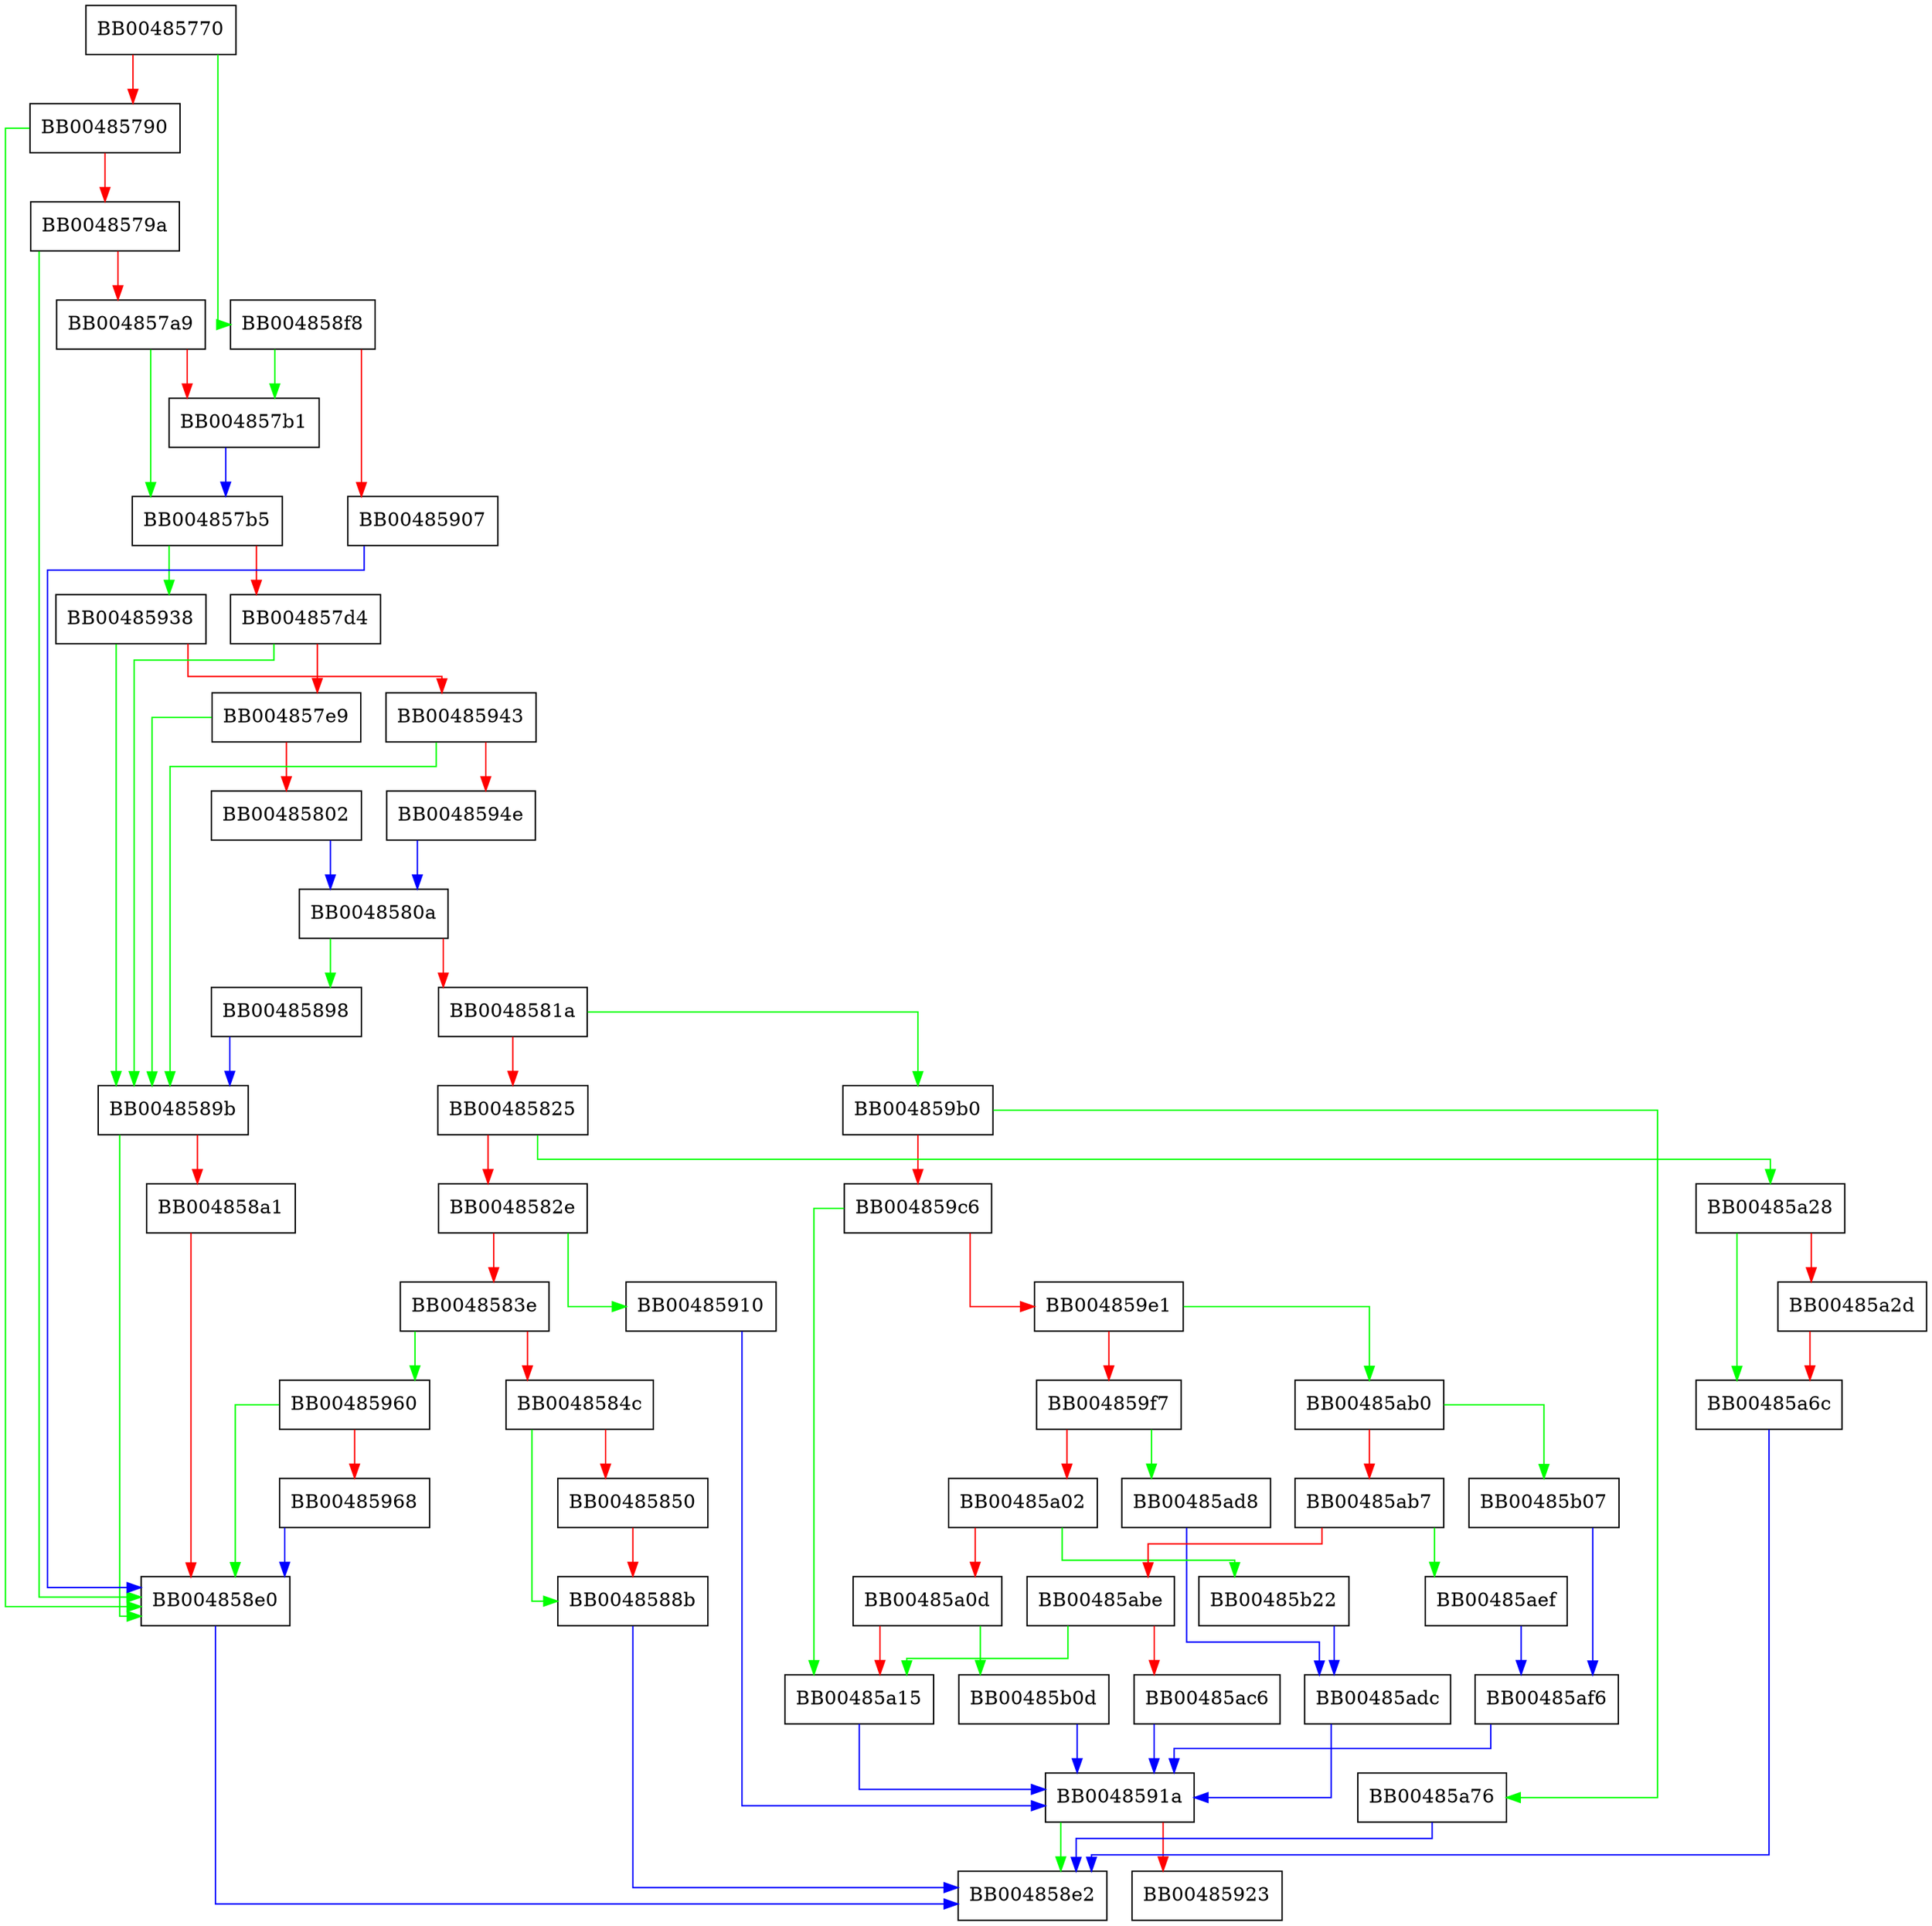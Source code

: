 digraph SSL_CONF_cmd_argv {
  node [shape="box"];
  graph [splines=ortho];
  BB00485770 -> BB004858f8 [color="green"];
  BB00485770 -> BB00485790 [color="red"];
  BB00485790 -> BB004858e0 [color="green"];
  BB00485790 -> BB0048579a [color="red"];
  BB0048579a -> BB004858e0 [color="green"];
  BB0048579a -> BB004857a9 [color="red"];
  BB004857a9 -> BB004857b5 [color="green"];
  BB004857a9 -> BB004857b1 [color="red"];
  BB004857b1 -> BB004857b5 [color="blue"];
  BB004857b5 -> BB00485938 [color="green"];
  BB004857b5 -> BB004857d4 [color="red"];
  BB004857d4 -> BB0048589b [color="green"];
  BB004857d4 -> BB004857e9 [color="red"];
  BB004857e9 -> BB0048589b [color="green"];
  BB004857e9 -> BB00485802 [color="red"];
  BB00485802 -> BB0048580a [color="blue"];
  BB0048580a -> BB00485898 [color="green"];
  BB0048580a -> BB0048581a [color="red"];
  BB0048581a -> BB004859b0 [color="green"];
  BB0048581a -> BB00485825 [color="red"];
  BB00485825 -> BB00485a28 [color="green"];
  BB00485825 -> BB0048582e [color="red"];
  BB0048582e -> BB00485910 [color="green"];
  BB0048582e -> BB0048583e [color="red"];
  BB0048583e -> BB00485960 [color="green"];
  BB0048583e -> BB0048584c [color="red"];
  BB0048584c -> BB0048588b [color="green"];
  BB0048584c -> BB00485850 [color="red"];
  BB00485850 -> BB0048588b [color="red"];
  BB0048588b -> BB004858e2 [color="blue"];
  BB00485898 -> BB0048589b [color="blue"];
  BB0048589b -> BB004858e0 [color="green"];
  BB0048589b -> BB004858a1 [color="red"];
  BB004858a1 -> BB004858e0 [color="red"];
  BB004858e0 -> BB004858e2 [color="blue"];
  BB004858f8 -> BB004857b1 [color="green"];
  BB004858f8 -> BB00485907 [color="red"];
  BB00485907 -> BB004858e0 [color="blue"];
  BB00485910 -> BB0048591a [color="blue"];
  BB0048591a -> BB004858e2 [color="green"];
  BB0048591a -> BB00485923 [color="red"];
  BB00485938 -> BB0048589b [color="green"];
  BB00485938 -> BB00485943 [color="red"];
  BB00485943 -> BB0048589b [color="green"];
  BB00485943 -> BB0048594e [color="red"];
  BB0048594e -> BB0048580a [color="blue"];
  BB00485960 -> BB004858e0 [color="green"];
  BB00485960 -> BB00485968 [color="red"];
  BB00485968 -> BB004858e0 [color="blue"];
  BB004859b0 -> BB00485a76 [color="green"];
  BB004859b0 -> BB004859c6 [color="red"];
  BB004859c6 -> BB00485a15 [color="green"];
  BB004859c6 -> BB004859e1 [color="red"];
  BB004859e1 -> BB00485ab0 [color="green"];
  BB004859e1 -> BB004859f7 [color="red"];
  BB004859f7 -> BB00485ad8 [color="green"];
  BB004859f7 -> BB00485a02 [color="red"];
  BB00485a02 -> BB00485b22 [color="green"];
  BB00485a02 -> BB00485a0d [color="red"];
  BB00485a0d -> BB00485b0d [color="green"];
  BB00485a0d -> BB00485a15 [color="red"];
  BB00485a15 -> BB0048591a [color="blue"];
  BB00485a28 -> BB00485a6c [color="green"];
  BB00485a28 -> BB00485a2d [color="red"];
  BB00485a2d -> BB00485a6c [color="red"];
  BB00485a6c -> BB004858e2 [color="blue"];
  BB00485a76 -> BB004858e2 [color="blue"];
  BB00485ab0 -> BB00485b07 [color="green"];
  BB00485ab0 -> BB00485ab7 [color="red"];
  BB00485ab7 -> BB00485aef [color="green"];
  BB00485ab7 -> BB00485abe [color="red"];
  BB00485abe -> BB00485a15 [color="green"];
  BB00485abe -> BB00485ac6 [color="red"];
  BB00485ac6 -> BB0048591a [color="blue"];
  BB00485ad8 -> BB00485adc [color="blue"];
  BB00485adc -> BB0048591a [color="blue"];
  BB00485aef -> BB00485af6 [color="blue"];
  BB00485af6 -> BB0048591a [color="blue"];
  BB00485b07 -> BB00485af6 [color="blue"];
  BB00485b0d -> BB0048591a [color="blue"];
  BB00485b22 -> BB00485adc [color="blue"];
}